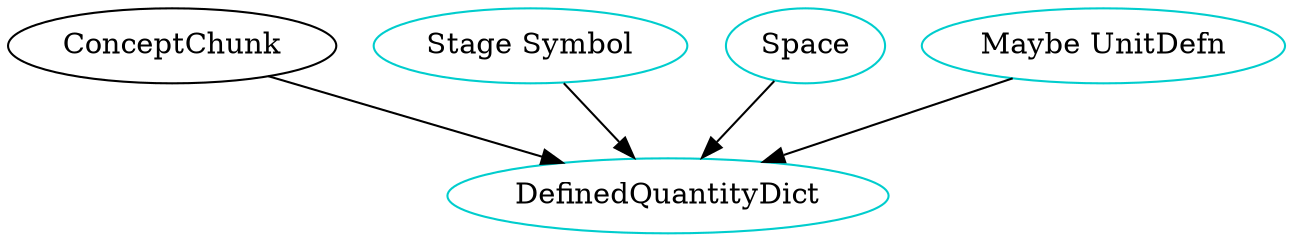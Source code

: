 digraph definedquantitydict {
	/* relationships between independent and dependent components */
	ConceptChunk -> DefinedQuantityDict;
    DefinedQuantityDictStageSymbol -> DefinedQuantityDict;
    DefinedQuantityDictSpace -> DefinedQuantityDict;
    DefinedQuantityDictMaybeUnitDefn -> DefinedQuantityDict;
    
	/* definitions for each type component */
	DefinedQuantityDict 	    [shape=oval, color=cyan3, label="DefinedQuantityDict"];
    DefinedQuantityDictStageSymbol    [shape=oval, color=cyan3, label="Stage Symbol"];
    DefinedQuantityDictSpace  [shape=oval, color=cyan3, label="Space"];
    DefinedQuantityDictMaybeUnitDefn  [shape=oval, color=cyan3, label="Maybe UnitDefn"];

}

/* dot -Tpng sample.dot -o sample.png */